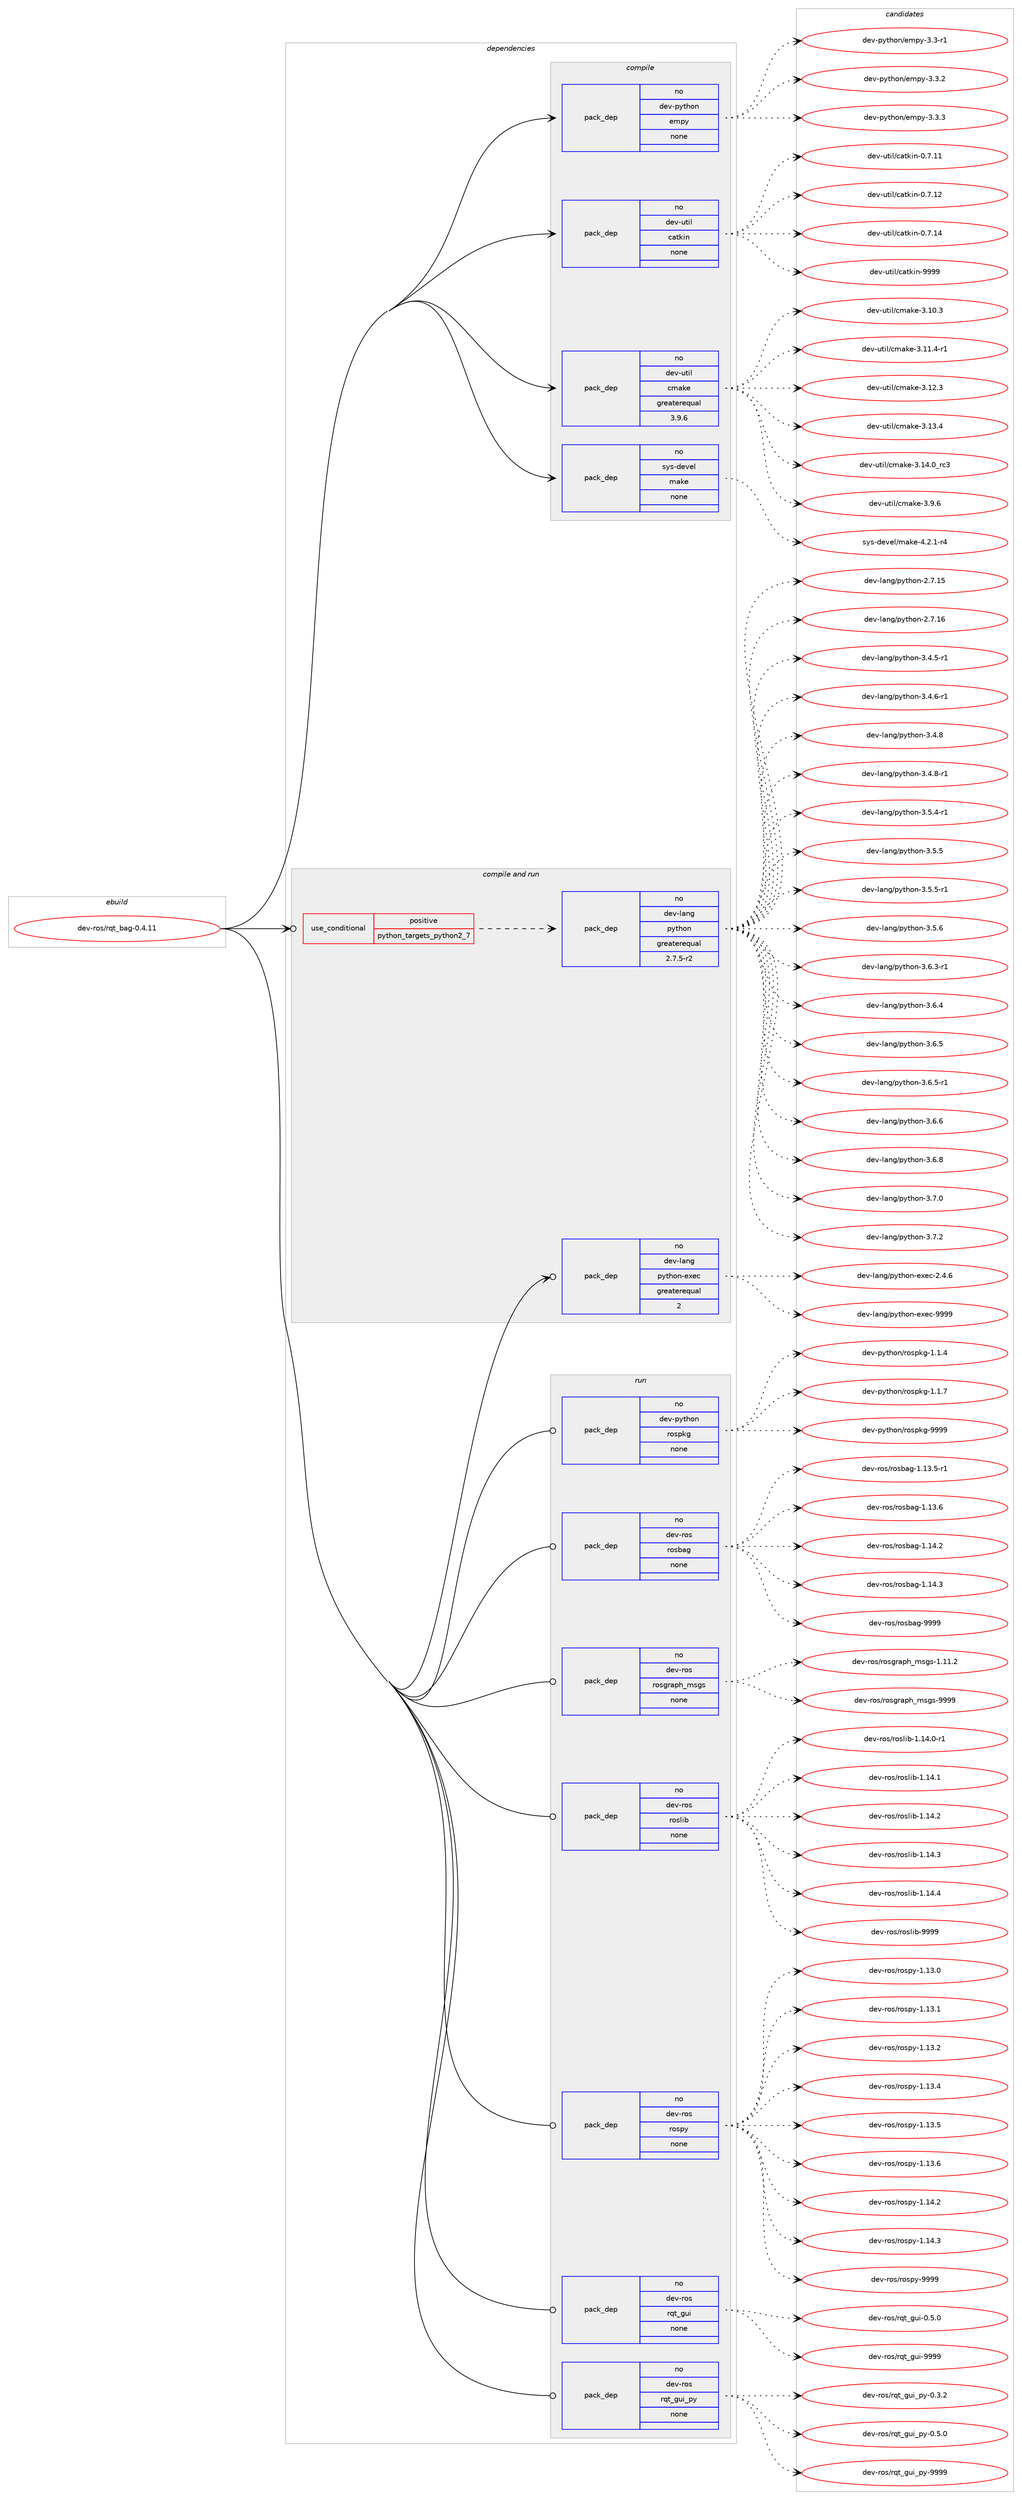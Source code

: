 digraph prolog {

# *************
# Graph options
# *************

newrank=true;
concentrate=true;
compound=true;
graph [rankdir=LR,fontname=Helvetica,fontsize=10,ranksep=1.5];#, ranksep=2.5, nodesep=0.2];
edge  [arrowhead=vee];
node  [fontname=Helvetica,fontsize=10];

# **********
# The ebuild
# **********

subgraph cluster_leftcol {
color=gray;
rank=same;
label=<<i>ebuild</i>>;
id [label="dev-ros/rqt_bag-0.4.11", color=red, width=4, href="../dev-ros/rqt_bag-0.4.11.svg"];
}

# ****************
# The dependencies
# ****************

subgraph cluster_midcol {
color=gray;
label=<<i>dependencies</i>>;
subgraph cluster_compile {
fillcolor="#eeeeee";
style=filled;
label=<<i>compile</i>>;
subgraph pack1055102 {
dependency1468960 [label=<<TABLE BORDER="0" CELLBORDER="1" CELLSPACING="0" CELLPADDING="4" WIDTH="220"><TR><TD ROWSPAN="6" CELLPADDING="30">pack_dep</TD></TR><TR><TD WIDTH="110">no</TD></TR><TR><TD>dev-python</TD></TR><TR><TD>empy</TD></TR><TR><TD>none</TD></TR><TR><TD></TD></TR></TABLE>>, shape=none, color=blue];
}
id:e -> dependency1468960:w [weight=20,style="solid",arrowhead="vee"];
subgraph pack1055103 {
dependency1468961 [label=<<TABLE BORDER="0" CELLBORDER="1" CELLSPACING="0" CELLPADDING="4" WIDTH="220"><TR><TD ROWSPAN="6" CELLPADDING="30">pack_dep</TD></TR><TR><TD WIDTH="110">no</TD></TR><TR><TD>dev-util</TD></TR><TR><TD>catkin</TD></TR><TR><TD>none</TD></TR><TR><TD></TD></TR></TABLE>>, shape=none, color=blue];
}
id:e -> dependency1468961:w [weight=20,style="solid",arrowhead="vee"];
subgraph pack1055104 {
dependency1468962 [label=<<TABLE BORDER="0" CELLBORDER="1" CELLSPACING="0" CELLPADDING="4" WIDTH="220"><TR><TD ROWSPAN="6" CELLPADDING="30">pack_dep</TD></TR><TR><TD WIDTH="110">no</TD></TR><TR><TD>dev-util</TD></TR><TR><TD>cmake</TD></TR><TR><TD>greaterequal</TD></TR><TR><TD>3.9.6</TD></TR></TABLE>>, shape=none, color=blue];
}
id:e -> dependency1468962:w [weight=20,style="solid",arrowhead="vee"];
subgraph pack1055105 {
dependency1468963 [label=<<TABLE BORDER="0" CELLBORDER="1" CELLSPACING="0" CELLPADDING="4" WIDTH="220"><TR><TD ROWSPAN="6" CELLPADDING="30">pack_dep</TD></TR><TR><TD WIDTH="110">no</TD></TR><TR><TD>sys-devel</TD></TR><TR><TD>make</TD></TR><TR><TD>none</TD></TR><TR><TD></TD></TR></TABLE>>, shape=none, color=blue];
}
id:e -> dependency1468963:w [weight=20,style="solid",arrowhead="vee"];
}
subgraph cluster_compileandrun {
fillcolor="#eeeeee";
style=filled;
label=<<i>compile and run</i>>;
subgraph cond390468 {
dependency1468964 [label=<<TABLE BORDER="0" CELLBORDER="1" CELLSPACING="0" CELLPADDING="4"><TR><TD ROWSPAN="3" CELLPADDING="10">use_conditional</TD></TR><TR><TD>positive</TD></TR><TR><TD>python_targets_python2_7</TD></TR></TABLE>>, shape=none, color=red];
subgraph pack1055106 {
dependency1468965 [label=<<TABLE BORDER="0" CELLBORDER="1" CELLSPACING="0" CELLPADDING="4" WIDTH="220"><TR><TD ROWSPAN="6" CELLPADDING="30">pack_dep</TD></TR><TR><TD WIDTH="110">no</TD></TR><TR><TD>dev-lang</TD></TR><TR><TD>python</TD></TR><TR><TD>greaterequal</TD></TR><TR><TD>2.7.5-r2</TD></TR></TABLE>>, shape=none, color=blue];
}
dependency1468964:e -> dependency1468965:w [weight=20,style="dashed",arrowhead="vee"];
}
id:e -> dependency1468964:w [weight=20,style="solid",arrowhead="odotvee"];
subgraph pack1055107 {
dependency1468966 [label=<<TABLE BORDER="0" CELLBORDER="1" CELLSPACING="0" CELLPADDING="4" WIDTH="220"><TR><TD ROWSPAN="6" CELLPADDING="30">pack_dep</TD></TR><TR><TD WIDTH="110">no</TD></TR><TR><TD>dev-lang</TD></TR><TR><TD>python-exec</TD></TR><TR><TD>greaterequal</TD></TR><TR><TD>2</TD></TR></TABLE>>, shape=none, color=blue];
}
id:e -> dependency1468966:w [weight=20,style="solid",arrowhead="odotvee"];
}
subgraph cluster_run {
fillcolor="#eeeeee";
style=filled;
label=<<i>run</i>>;
subgraph pack1055108 {
dependency1468967 [label=<<TABLE BORDER="0" CELLBORDER="1" CELLSPACING="0" CELLPADDING="4" WIDTH="220"><TR><TD ROWSPAN="6" CELLPADDING="30">pack_dep</TD></TR><TR><TD WIDTH="110">no</TD></TR><TR><TD>dev-python</TD></TR><TR><TD>rospkg</TD></TR><TR><TD>none</TD></TR><TR><TD></TD></TR></TABLE>>, shape=none, color=blue];
}
id:e -> dependency1468967:w [weight=20,style="solid",arrowhead="odot"];
subgraph pack1055109 {
dependency1468968 [label=<<TABLE BORDER="0" CELLBORDER="1" CELLSPACING="0" CELLPADDING="4" WIDTH="220"><TR><TD ROWSPAN="6" CELLPADDING="30">pack_dep</TD></TR><TR><TD WIDTH="110">no</TD></TR><TR><TD>dev-ros</TD></TR><TR><TD>rosbag</TD></TR><TR><TD>none</TD></TR><TR><TD></TD></TR></TABLE>>, shape=none, color=blue];
}
id:e -> dependency1468968:w [weight=20,style="solid",arrowhead="odot"];
subgraph pack1055110 {
dependency1468969 [label=<<TABLE BORDER="0" CELLBORDER="1" CELLSPACING="0" CELLPADDING="4" WIDTH="220"><TR><TD ROWSPAN="6" CELLPADDING="30">pack_dep</TD></TR><TR><TD WIDTH="110">no</TD></TR><TR><TD>dev-ros</TD></TR><TR><TD>rosgraph_msgs</TD></TR><TR><TD>none</TD></TR><TR><TD></TD></TR></TABLE>>, shape=none, color=blue];
}
id:e -> dependency1468969:w [weight=20,style="solid",arrowhead="odot"];
subgraph pack1055111 {
dependency1468970 [label=<<TABLE BORDER="0" CELLBORDER="1" CELLSPACING="0" CELLPADDING="4" WIDTH="220"><TR><TD ROWSPAN="6" CELLPADDING="30">pack_dep</TD></TR><TR><TD WIDTH="110">no</TD></TR><TR><TD>dev-ros</TD></TR><TR><TD>roslib</TD></TR><TR><TD>none</TD></TR><TR><TD></TD></TR></TABLE>>, shape=none, color=blue];
}
id:e -> dependency1468970:w [weight=20,style="solid",arrowhead="odot"];
subgraph pack1055112 {
dependency1468971 [label=<<TABLE BORDER="0" CELLBORDER="1" CELLSPACING="0" CELLPADDING="4" WIDTH="220"><TR><TD ROWSPAN="6" CELLPADDING="30">pack_dep</TD></TR><TR><TD WIDTH="110">no</TD></TR><TR><TD>dev-ros</TD></TR><TR><TD>rospy</TD></TR><TR><TD>none</TD></TR><TR><TD></TD></TR></TABLE>>, shape=none, color=blue];
}
id:e -> dependency1468971:w [weight=20,style="solid",arrowhead="odot"];
subgraph pack1055113 {
dependency1468972 [label=<<TABLE BORDER="0" CELLBORDER="1" CELLSPACING="0" CELLPADDING="4" WIDTH="220"><TR><TD ROWSPAN="6" CELLPADDING="30">pack_dep</TD></TR><TR><TD WIDTH="110">no</TD></TR><TR><TD>dev-ros</TD></TR><TR><TD>rqt_gui</TD></TR><TR><TD>none</TD></TR><TR><TD></TD></TR></TABLE>>, shape=none, color=blue];
}
id:e -> dependency1468972:w [weight=20,style="solid",arrowhead="odot"];
subgraph pack1055114 {
dependency1468973 [label=<<TABLE BORDER="0" CELLBORDER="1" CELLSPACING="0" CELLPADDING="4" WIDTH="220"><TR><TD ROWSPAN="6" CELLPADDING="30">pack_dep</TD></TR><TR><TD WIDTH="110">no</TD></TR><TR><TD>dev-ros</TD></TR><TR><TD>rqt_gui_py</TD></TR><TR><TD>none</TD></TR><TR><TD></TD></TR></TABLE>>, shape=none, color=blue];
}
id:e -> dependency1468973:w [weight=20,style="solid",arrowhead="odot"];
}
}

# **************
# The candidates
# **************

subgraph cluster_choices {
rank=same;
color=gray;
label=<<i>candidates</i>>;

subgraph choice1055102 {
color=black;
nodesep=1;
choice1001011184511212111610411111047101109112121455146514511449 [label="dev-python/empy-3.3-r1", color=red, width=4,href="../dev-python/empy-3.3-r1.svg"];
choice1001011184511212111610411111047101109112121455146514650 [label="dev-python/empy-3.3.2", color=red, width=4,href="../dev-python/empy-3.3.2.svg"];
choice1001011184511212111610411111047101109112121455146514651 [label="dev-python/empy-3.3.3", color=red, width=4,href="../dev-python/empy-3.3.3.svg"];
dependency1468960:e -> choice1001011184511212111610411111047101109112121455146514511449:w [style=dotted,weight="100"];
dependency1468960:e -> choice1001011184511212111610411111047101109112121455146514650:w [style=dotted,weight="100"];
dependency1468960:e -> choice1001011184511212111610411111047101109112121455146514651:w [style=dotted,weight="100"];
}
subgraph choice1055103 {
color=black;
nodesep=1;
choice1001011184511711610510847999711610710511045484655464949 [label="dev-util/catkin-0.7.11", color=red, width=4,href="../dev-util/catkin-0.7.11.svg"];
choice1001011184511711610510847999711610710511045484655464950 [label="dev-util/catkin-0.7.12", color=red, width=4,href="../dev-util/catkin-0.7.12.svg"];
choice1001011184511711610510847999711610710511045484655464952 [label="dev-util/catkin-0.7.14", color=red, width=4,href="../dev-util/catkin-0.7.14.svg"];
choice100101118451171161051084799971161071051104557575757 [label="dev-util/catkin-9999", color=red, width=4,href="../dev-util/catkin-9999.svg"];
dependency1468961:e -> choice1001011184511711610510847999711610710511045484655464949:w [style=dotted,weight="100"];
dependency1468961:e -> choice1001011184511711610510847999711610710511045484655464950:w [style=dotted,weight="100"];
dependency1468961:e -> choice1001011184511711610510847999711610710511045484655464952:w [style=dotted,weight="100"];
dependency1468961:e -> choice100101118451171161051084799971161071051104557575757:w [style=dotted,weight="100"];
}
subgraph choice1055104 {
color=black;
nodesep=1;
choice1001011184511711610510847991099710710145514649484651 [label="dev-util/cmake-3.10.3", color=red, width=4,href="../dev-util/cmake-3.10.3.svg"];
choice10010111845117116105108479910997107101455146494946524511449 [label="dev-util/cmake-3.11.4-r1", color=red, width=4,href="../dev-util/cmake-3.11.4-r1.svg"];
choice1001011184511711610510847991099710710145514649504651 [label="dev-util/cmake-3.12.3", color=red, width=4,href="../dev-util/cmake-3.12.3.svg"];
choice1001011184511711610510847991099710710145514649514652 [label="dev-util/cmake-3.13.4", color=red, width=4,href="../dev-util/cmake-3.13.4.svg"];
choice1001011184511711610510847991099710710145514649524648951149951 [label="dev-util/cmake-3.14.0_rc3", color=red, width=4,href="../dev-util/cmake-3.14.0_rc3.svg"];
choice10010111845117116105108479910997107101455146574654 [label="dev-util/cmake-3.9.6", color=red, width=4,href="../dev-util/cmake-3.9.6.svg"];
dependency1468962:e -> choice1001011184511711610510847991099710710145514649484651:w [style=dotted,weight="100"];
dependency1468962:e -> choice10010111845117116105108479910997107101455146494946524511449:w [style=dotted,weight="100"];
dependency1468962:e -> choice1001011184511711610510847991099710710145514649504651:w [style=dotted,weight="100"];
dependency1468962:e -> choice1001011184511711610510847991099710710145514649514652:w [style=dotted,weight="100"];
dependency1468962:e -> choice1001011184511711610510847991099710710145514649524648951149951:w [style=dotted,weight="100"];
dependency1468962:e -> choice10010111845117116105108479910997107101455146574654:w [style=dotted,weight="100"];
}
subgraph choice1055105 {
color=black;
nodesep=1;
choice1151211154510010111810110847109971071014552465046494511452 [label="sys-devel/make-4.2.1-r4", color=red, width=4,href="../sys-devel/make-4.2.1-r4.svg"];
dependency1468963:e -> choice1151211154510010111810110847109971071014552465046494511452:w [style=dotted,weight="100"];
}
subgraph choice1055106 {
color=black;
nodesep=1;
choice10010111845108971101034711212111610411111045504655464953 [label="dev-lang/python-2.7.15", color=red, width=4,href="../dev-lang/python-2.7.15.svg"];
choice10010111845108971101034711212111610411111045504655464954 [label="dev-lang/python-2.7.16", color=red, width=4,href="../dev-lang/python-2.7.16.svg"];
choice1001011184510897110103471121211161041111104551465246534511449 [label="dev-lang/python-3.4.5-r1", color=red, width=4,href="../dev-lang/python-3.4.5-r1.svg"];
choice1001011184510897110103471121211161041111104551465246544511449 [label="dev-lang/python-3.4.6-r1", color=red, width=4,href="../dev-lang/python-3.4.6-r1.svg"];
choice100101118451089711010347112121116104111110455146524656 [label="dev-lang/python-3.4.8", color=red, width=4,href="../dev-lang/python-3.4.8.svg"];
choice1001011184510897110103471121211161041111104551465246564511449 [label="dev-lang/python-3.4.8-r1", color=red, width=4,href="../dev-lang/python-3.4.8-r1.svg"];
choice1001011184510897110103471121211161041111104551465346524511449 [label="dev-lang/python-3.5.4-r1", color=red, width=4,href="../dev-lang/python-3.5.4-r1.svg"];
choice100101118451089711010347112121116104111110455146534653 [label="dev-lang/python-3.5.5", color=red, width=4,href="../dev-lang/python-3.5.5.svg"];
choice1001011184510897110103471121211161041111104551465346534511449 [label="dev-lang/python-3.5.5-r1", color=red, width=4,href="../dev-lang/python-3.5.5-r1.svg"];
choice100101118451089711010347112121116104111110455146534654 [label="dev-lang/python-3.5.6", color=red, width=4,href="../dev-lang/python-3.5.6.svg"];
choice1001011184510897110103471121211161041111104551465446514511449 [label="dev-lang/python-3.6.3-r1", color=red, width=4,href="../dev-lang/python-3.6.3-r1.svg"];
choice100101118451089711010347112121116104111110455146544652 [label="dev-lang/python-3.6.4", color=red, width=4,href="../dev-lang/python-3.6.4.svg"];
choice100101118451089711010347112121116104111110455146544653 [label="dev-lang/python-3.6.5", color=red, width=4,href="../dev-lang/python-3.6.5.svg"];
choice1001011184510897110103471121211161041111104551465446534511449 [label="dev-lang/python-3.6.5-r1", color=red, width=4,href="../dev-lang/python-3.6.5-r1.svg"];
choice100101118451089711010347112121116104111110455146544654 [label="dev-lang/python-3.6.6", color=red, width=4,href="../dev-lang/python-3.6.6.svg"];
choice100101118451089711010347112121116104111110455146544656 [label="dev-lang/python-3.6.8", color=red, width=4,href="../dev-lang/python-3.6.8.svg"];
choice100101118451089711010347112121116104111110455146554648 [label="dev-lang/python-3.7.0", color=red, width=4,href="../dev-lang/python-3.7.0.svg"];
choice100101118451089711010347112121116104111110455146554650 [label="dev-lang/python-3.7.2", color=red, width=4,href="../dev-lang/python-3.7.2.svg"];
dependency1468965:e -> choice10010111845108971101034711212111610411111045504655464953:w [style=dotted,weight="100"];
dependency1468965:e -> choice10010111845108971101034711212111610411111045504655464954:w [style=dotted,weight="100"];
dependency1468965:e -> choice1001011184510897110103471121211161041111104551465246534511449:w [style=dotted,weight="100"];
dependency1468965:e -> choice1001011184510897110103471121211161041111104551465246544511449:w [style=dotted,weight="100"];
dependency1468965:e -> choice100101118451089711010347112121116104111110455146524656:w [style=dotted,weight="100"];
dependency1468965:e -> choice1001011184510897110103471121211161041111104551465246564511449:w [style=dotted,weight="100"];
dependency1468965:e -> choice1001011184510897110103471121211161041111104551465346524511449:w [style=dotted,weight="100"];
dependency1468965:e -> choice100101118451089711010347112121116104111110455146534653:w [style=dotted,weight="100"];
dependency1468965:e -> choice1001011184510897110103471121211161041111104551465346534511449:w [style=dotted,weight="100"];
dependency1468965:e -> choice100101118451089711010347112121116104111110455146534654:w [style=dotted,weight="100"];
dependency1468965:e -> choice1001011184510897110103471121211161041111104551465446514511449:w [style=dotted,weight="100"];
dependency1468965:e -> choice100101118451089711010347112121116104111110455146544652:w [style=dotted,weight="100"];
dependency1468965:e -> choice100101118451089711010347112121116104111110455146544653:w [style=dotted,weight="100"];
dependency1468965:e -> choice1001011184510897110103471121211161041111104551465446534511449:w [style=dotted,weight="100"];
dependency1468965:e -> choice100101118451089711010347112121116104111110455146544654:w [style=dotted,weight="100"];
dependency1468965:e -> choice100101118451089711010347112121116104111110455146544656:w [style=dotted,weight="100"];
dependency1468965:e -> choice100101118451089711010347112121116104111110455146554648:w [style=dotted,weight="100"];
dependency1468965:e -> choice100101118451089711010347112121116104111110455146554650:w [style=dotted,weight="100"];
}
subgraph choice1055107 {
color=black;
nodesep=1;
choice1001011184510897110103471121211161041111104510112010199455046524654 [label="dev-lang/python-exec-2.4.6", color=red, width=4,href="../dev-lang/python-exec-2.4.6.svg"];
choice10010111845108971101034711212111610411111045101120101994557575757 [label="dev-lang/python-exec-9999", color=red, width=4,href="../dev-lang/python-exec-9999.svg"];
dependency1468966:e -> choice1001011184510897110103471121211161041111104510112010199455046524654:w [style=dotted,weight="100"];
dependency1468966:e -> choice10010111845108971101034711212111610411111045101120101994557575757:w [style=dotted,weight="100"];
}
subgraph choice1055108 {
color=black;
nodesep=1;
choice1001011184511212111610411111047114111115112107103454946494652 [label="dev-python/rospkg-1.1.4", color=red, width=4,href="../dev-python/rospkg-1.1.4.svg"];
choice1001011184511212111610411111047114111115112107103454946494655 [label="dev-python/rospkg-1.1.7", color=red, width=4,href="../dev-python/rospkg-1.1.7.svg"];
choice10010111845112121116104111110471141111151121071034557575757 [label="dev-python/rospkg-9999", color=red, width=4,href="../dev-python/rospkg-9999.svg"];
dependency1468967:e -> choice1001011184511212111610411111047114111115112107103454946494652:w [style=dotted,weight="100"];
dependency1468967:e -> choice1001011184511212111610411111047114111115112107103454946494655:w [style=dotted,weight="100"];
dependency1468967:e -> choice10010111845112121116104111110471141111151121071034557575757:w [style=dotted,weight="100"];
}
subgraph choice1055109 {
color=black;
nodesep=1;
choice10010111845114111115471141111159897103454946495146534511449 [label="dev-ros/rosbag-1.13.5-r1", color=red, width=4,href="../dev-ros/rosbag-1.13.5-r1.svg"];
choice1001011184511411111547114111115989710345494649514654 [label="dev-ros/rosbag-1.13.6", color=red, width=4,href="../dev-ros/rosbag-1.13.6.svg"];
choice1001011184511411111547114111115989710345494649524650 [label="dev-ros/rosbag-1.14.2", color=red, width=4,href="../dev-ros/rosbag-1.14.2.svg"];
choice1001011184511411111547114111115989710345494649524651 [label="dev-ros/rosbag-1.14.3", color=red, width=4,href="../dev-ros/rosbag-1.14.3.svg"];
choice100101118451141111154711411111598971034557575757 [label="dev-ros/rosbag-9999", color=red, width=4,href="../dev-ros/rosbag-9999.svg"];
dependency1468968:e -> choice10010111845114111115471141111159897103454946495146534511449:w [style=dotted,weight="100"];
dependency1468968:e -> choice1001011184511411111547114111115989710345494649514654:w [style=dotted,weight="100"];
dependency1468968:e -> choice1001011184511411111547114111115989710345494649524650:w [style=dotted,weight="100"];
dependency1468968:e -> choice1001011184511411111547114111115989710345494649524651:w [style=dotted,weight="100"];
dependency1468968:e -> choice100101118451141111154711411111598971034557575757:w [style=dotted,weight="100"];
}
subgraph choice1055110 {
color=black;
nodesep=1;
choice1001011184511411111547114111115103114971121049510911510311545494649494650 [label="dev-ros/rosgraph_msgs-1.11.2", color=red, width=4,href="../dev-ros/rosgraph_msgs-1.11.2.svg"];
choice100101118451141111154711411111510311497112104951091151031154557575757 [label="dev-ros/rosgraph_msgs-9999", color=red, width=4,href="../dev-ros/rosgraph_msgs-9999.svg"];
dependency1468969:e -> choice1001011184511411111547114111115103114971121049510911510311545494649494650:w [style=dotted,weight="100"];
dependency1468969:e -> choice100101118451141111154711411111510311497112104951091151031154557575757:w [style=dotted,weight="100"];
}
subgraph choice1055111 {
color=black;
nodesep=1;
choice100101118451141111154711411111510810598454946495246484511449 [label="dev-ros/roslib-1.14.0-r1", color=red, width=4,href="../dev-ros/roslib-1.14.0-r1.svg"];
choice10010111845114111115471141111151081059845494649524649 [label="dev-ros/roslib-1.14.1", color=red, width=4,href="../dev-ros/roslib-1.14.1.svg"];
choice10010111845114111115471141111151081059845494649524650 [label="dev-ros/roslib-1.14.2", color=red, width=4,href="../dev-ros/roslib-1.14.2.svg"];
choice10010111845114111115471141111151081059845494649524651 [label="dev-ros/roslib-1.14.3", color=red, width=4,href="../dev-ros/roslib-1.14.3.svg"];
choice10010111845114111115471141111151081059845494649524652 [label="dev-ros/roslib-1.14.4", color=red, width=4,href="../dev-ros/roslib-1.14.4.svg"];
choice1001011184511411111547114111115108105984557575757 [label="dev-ros/roslib-9999", color=red, width=4,href="../dev-ros/roslib-9999.svg"];
dependency1468970:e -> choice100101118451141111154711411111510810598454946495246484511449:w [style=dotted,weight="100"];
dependency1468970:e -> choice10010111845114111115471141111151081059845494649524649:w [style=dotted,weight="100"];
dependency1468970:e -> choice10010111845114111115471141111151081059845494649524650:w [style=dotted,weight="100"];
dependency1468970:e -> choice10010111845114111115471141111151081059845494649524651:w [style=dotted,weight="100"];
dependency1468970:e -> choice10010111845114111115471141111151081059845494649524652:w [style=dotted,weight="100"];
dependency1468970:e -> choice1001011184511411111547114111115108105984557575757:w [style=dotted,weight="100"];
}
subgraph choice1055112 {
color=black;
nodesep=1;
choice100101118451141111154711411111511212145494649514648 [label="dev-ros/rospy-1.13.0", color=red, width=4,href="../dev-ros/rospy-1.13.0.svg"];
choice100101118451141111154711411111511212145494649514649 [label="dev-ros/rospy-1.13.1", color=red, width=4,href="../dev-ros/rospy-1.13.1.svg"];
choice100101118451141111154711411111511212145494649514650 [label="dev-ros/rospy-1.13.2", color=red, width=4,href="../dev-ros/rospy-1.13.2.svg"];
choice100101118451141111154711411111511212145494649514652 [label="dev-ros/rospy-1.13.4", color=red, width=4,href="../dev-ros/rospy-1.13.4.svg"];
choice100101118451141111154711411111511212145494649514653 [label="dev-ros/rospy-1.13.5", color=red, width=4,href="../dev-ros/rospy-1.13.5.svg"];
choice100101118451141111154711411111511212145494649514654 [label="dev-ros/rospy-1.13.6", color=red, width=4,href="../dev-ros/rospy-1.13.6.svg"];
choice100101118451141111154711411111511212145494649524650 [label="dev-ros/rospy-1.14.2", color=red, width=4,href="../dev-ros/rospy-1.14.2.svg"];
choice100101118451141111154711411111511212145494649524651 [label="dev-ros/rospy-1.14.3", color=red, width=4,href="../dev-ros/rospy-1.14.3.svg"];
choice10010111845114111115471141111151121214557575757 [label="dev-ros/rospy-9999", color=red, width=4,href="../dev-ros/rospy-9999.svg"];
dependency1468971:e -> choice100101118451141111154711411111511212145494649514648:w [style=dotted,weight="100"];
dependency1468971:e -> choice100101118451141111154711411111511212145494649514649:w [style=dotted,weight="100"];
dependency1468971:e -> choice100101118451141111154711411111511212145494649514650:w [style=dotted,weight="100"];
dependency1468971:e -> choice100101118451141111154711411111511212145494649514652:w [style=dotted,weight="100"];
dependency1468971:e -> choice100101118451141111154711411111511212145494649514653:w [style=dotted,weight="100"];
dependency1468971:e -> choice100101118451141111154711411111511212145494649514654:w [style=dotted,weight="100"];
dependency1468971:e -> choice100101118451141111154711411111511212145494649524650:w [style=dotted,weight="100"];
dependency1468971:e -> choice100101118451141111154711411111511212145494649524651:w [style=dotted,weight="100"];
dependency1468971:e -> choice10010111845114111115471141111151121214557575757:w [style=dotted,weight="100"];
}
subgraph choice1055113 {
color=black;
nodesep=1;
choice100101118451141111154711411311695103117105454846534648 [label="dev-ros/rqt_gui-0.5.0", color=red, width=4,href="../dev-ros/rqt_gui-0.5.0.svg"];
choice1001011184511411111547114113116951031171054557575757 [label="dev-ros/rqt_gui-9999", color=red, width=4,href="../dev-ros/rqt_gui-9999.svg"];
dependency1468972:e -> choice100101118451141111154711411311695103117105454846534648:w [style=dotted,weight="100"];
dependency1468972:e -> choice1001011184511411111547114113116951031171054557575757:w [style=dotted,weight="100"];
}
subgraph choice1055114 {
color=black;
nodesep=1;
choice10010111845114111115471141131169510311710595112121454846514650 [label="dev-ros/rqt_gui_py-0.3.2", color=red, width=4,href="../dev-ros/rqt_gui_py-0.3.2.svg"];
choice10010111845114111115471141131169510311710595112121454846534648 [label="dev-ros/rqt_gui_py-0.5.0", color=red, width=4,href="../dev-ros/rqt_gui_py-0.5.0.svg"];
choice100101118451141111154711411311695103117105951121214557575757 [label="dev-ros/rqt_gui_py-9999", color=red, width=4,href="../dev-ros/rqt_gui_py-9999.svg"];
dependency1468973:e -> choice10010111845114111115471141131169510311710595112121454846514650:w [style=dotted,weight="100"];
dependency1468973:e -> choice10010111845114111115471141131169510311710595112121454846534648:w [style=dotted,weight="100"];
dependency1468973:e -> choice100101118451141111154711411311695103117105951121214557575757:w [style=dotted,weight="100"];
}
}

}
